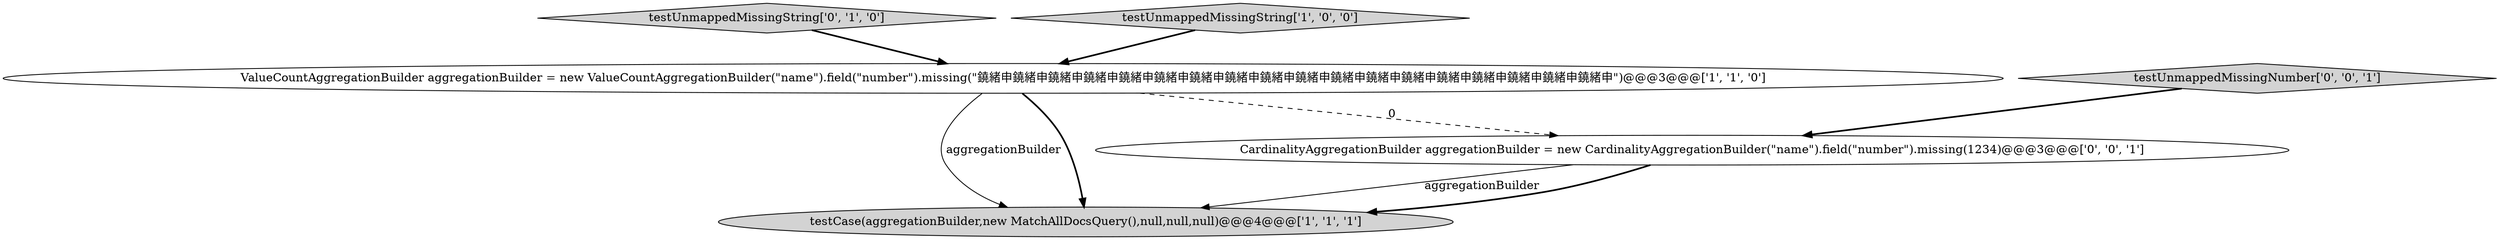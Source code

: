 digraph {
3 [style = filled, label = "testUnmappedMissingString['0', '1', '0']", fillcolor = lightgray, shape = diamond image = "AAA0AAABBB2BBB"];
2 [style = filled, label = "testUnmappedMissingString['1', '0', '0']", fillcolor = lightgray, shape = diamond image = "AAA0AAABBB1BBB"];
4 [style = filled, label = "CardinalityAggregationBuilder aggregationBuilder = new CardinalityAggregationBuilder(\"name\").field(\"number\").missing(1234)@@@3@@@['0', '0', '1']", fillcolor = white, shape = ellipse image = "AAA0AAABBB3BBB"];
1 [style = filled, label = "ValueCountAggregationBuilder aggregationBuilder = new ValueCountAggregationBuilder(\"name\").field(\"number\").missing(\"鐃緒申鐃緒申鐃緒申鐃緒申鐃緒申鐃緒申鐃緒申鐃緒申鐃緒申鐃緒申鐃緒申鐃緒申鐃緒申鐃緒申鐃緒申鐃緒申鐃緒申鐃緒申\")@@@3@@@['1', '1', '0']", fillcolor = white, shape = ellipse image = "AAA0AAABBB1BBB"];
5 [style = filled, label = "testUnmappedMissingNumber['0', '0', '1']", fillcolor = lightgray, shape = diamond image = "AAA0AAABBB3BBB"];
0 [style = filled, label = "testCase(aggregationBuilder,new MatchAllDocsQuery(),null,null,null)@@@4@@@['1', '1', '1']", fillcolor = lightgray, shape = ellipse image = "AAA0AAABBB1BBB"];
1->0 [style = solid, label="aggregationBuilder"];
5->4 [style = bold, label=""];
1->4 [style = dashed, label="0"];
4->0 [style = solid, label="aggregationBuilder"];
2->1 [style = bold, label=""];
4->0 [style = bold, label=""];
3->1 [style = bold, label=""];
1->0 [style = bold, label=""];
}
